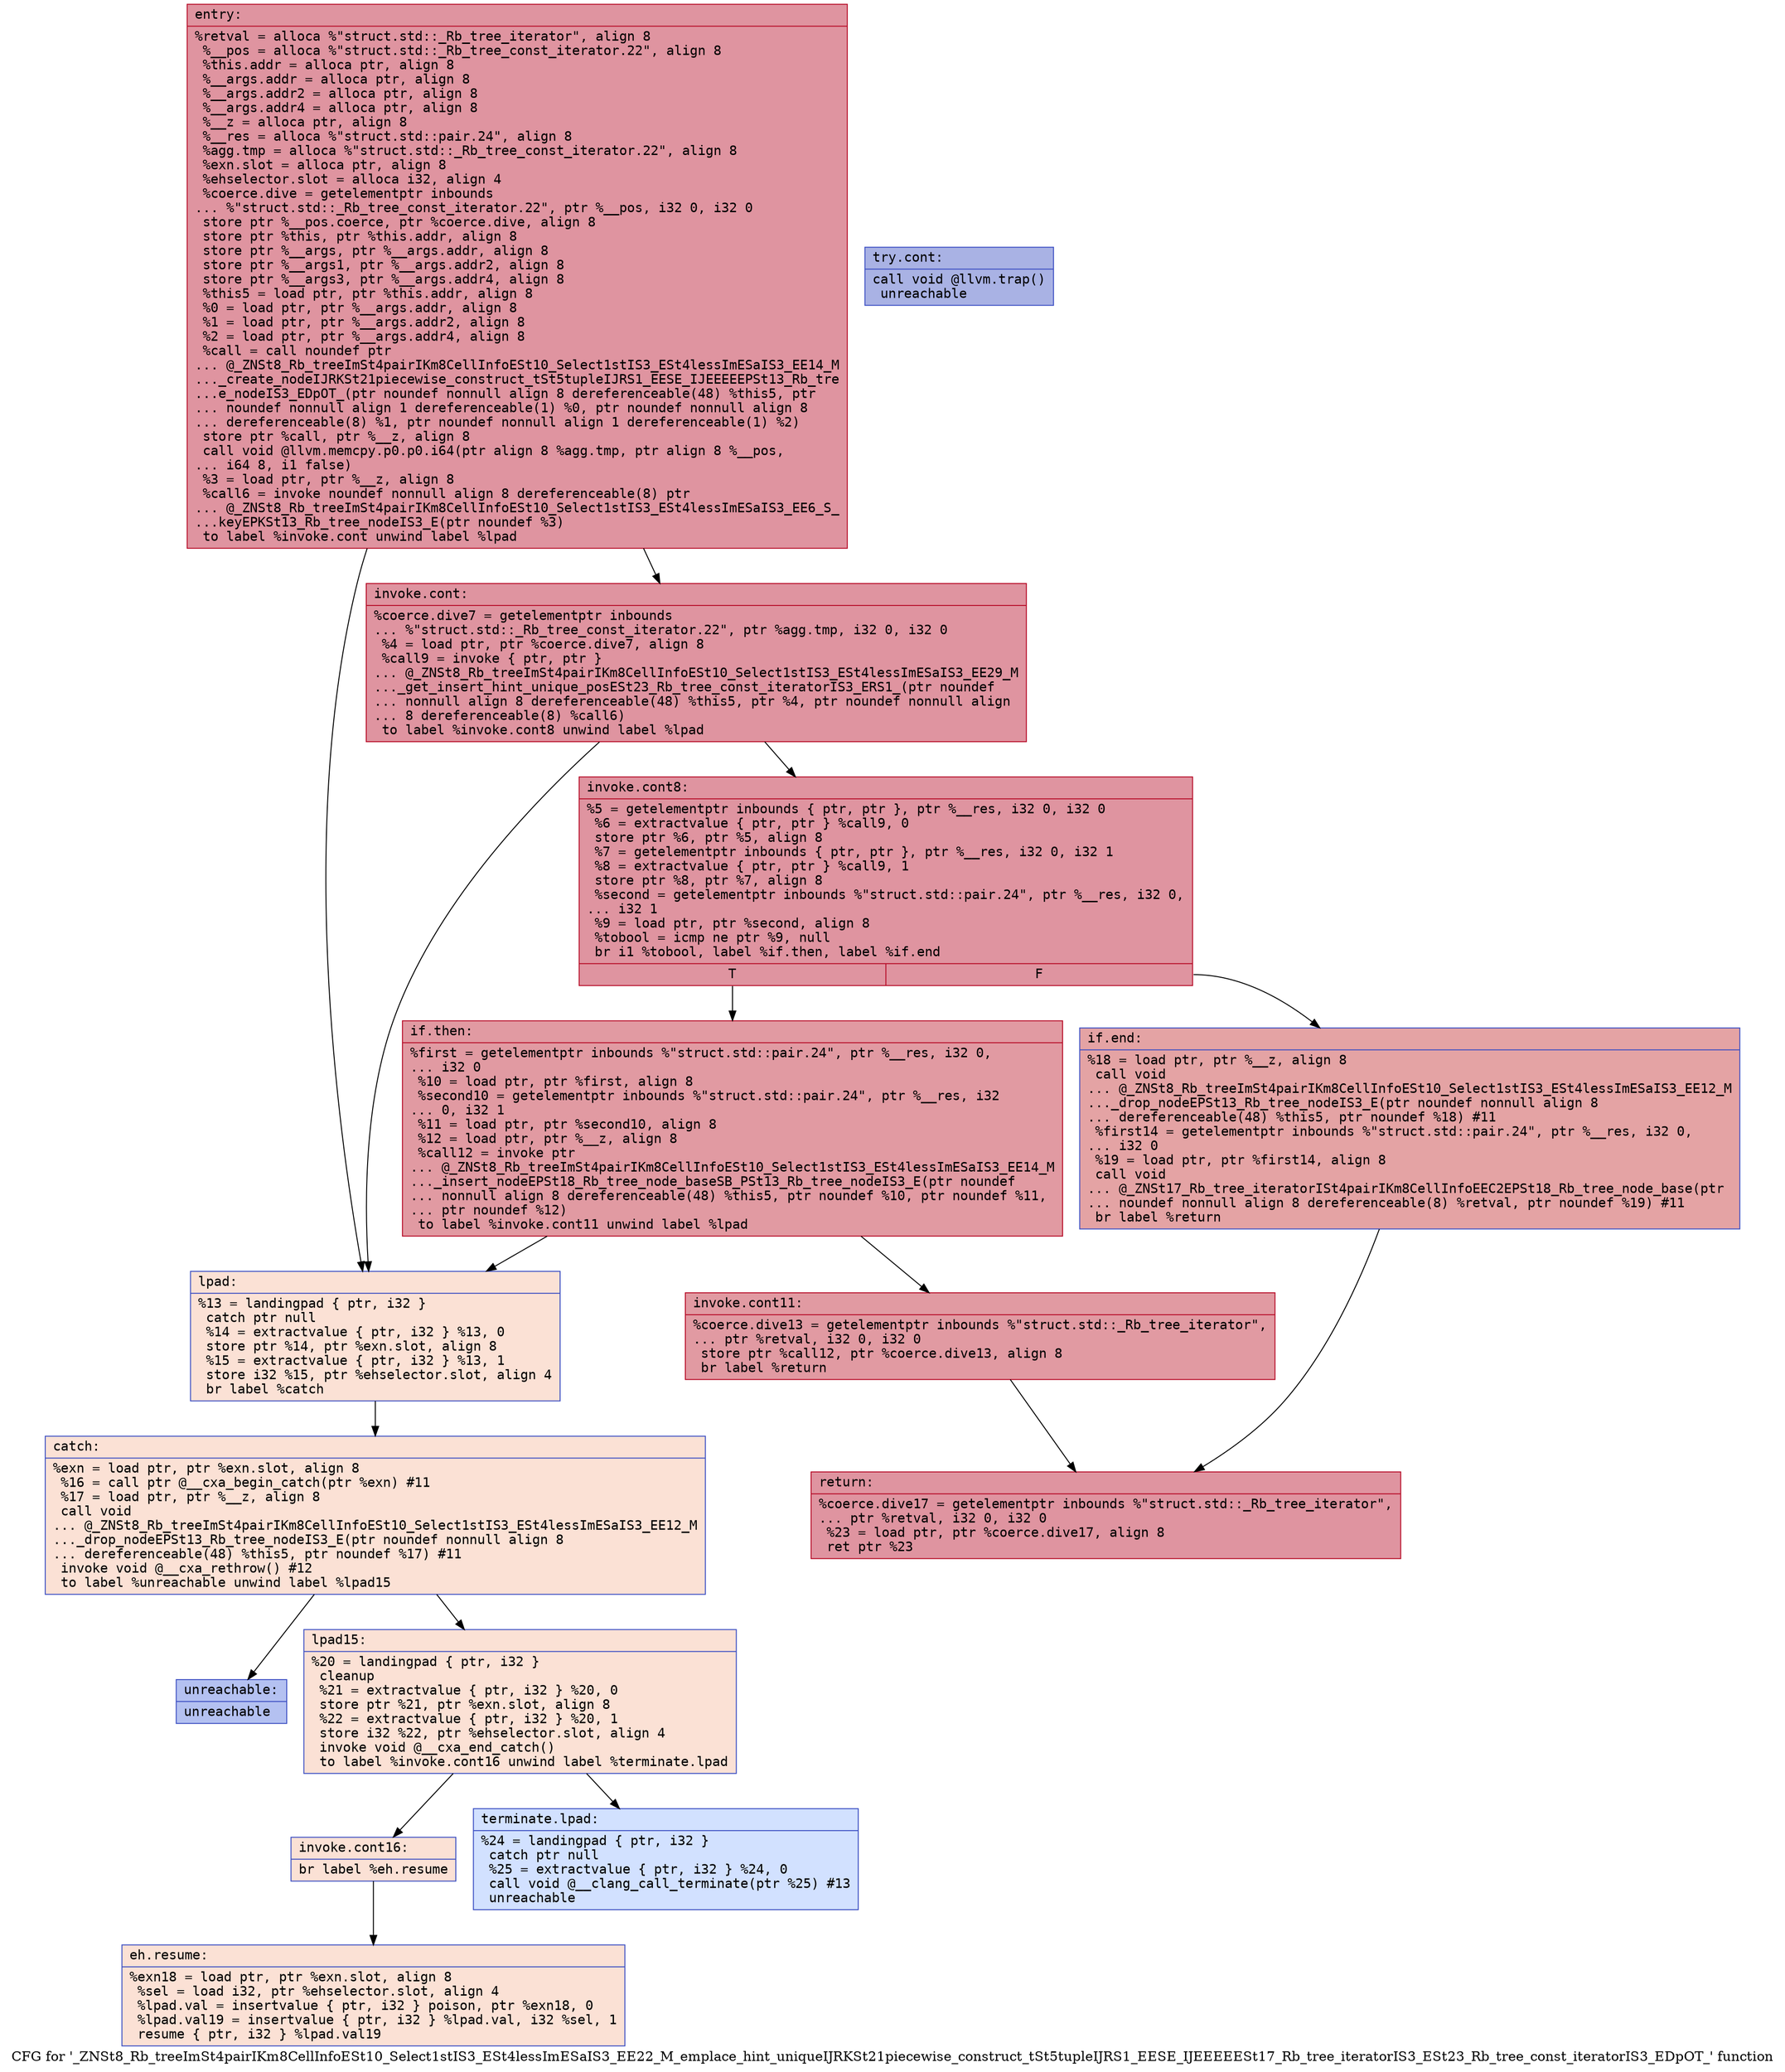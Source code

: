 digraph "CFG for '_ZNSt8_Rb_treeImSt4pairIKm8CellInfoESt10_Select1stIS3_ESt4lessImESaIS3_EE22_M_emplace_hint_uniqueIJRKSt21piecewise_construct_tSt5tupleIJRS1_EESE_IJEEEEESt17_Rb_tree_iteratorIS3_ESt23_Rb_tree_const_iteratorIS3_EDpOT_' function" {
	label="CFG for '_ZNSt8_Rb_treeImSt4pairIKm8CellInfoESt10_Select1stIS3_ESt4lessImESaIS3_EE22_M_emplace_hint_uniqueIJRKSt21piecewise_construct_tSt5tupleIJRS1_EESE_IJEEEEESt17_Rb_tree_iteratorIS3_ESt23_Rb_tree_const_iteratorIS3_EDpOT_' function";

	Node0x562da2031e80 [shape=record,color="#b70d28ff", style=filled, fillcolor="#b70d2870" fontname="Courier",label="{entry:\l|  %retval = alloca %\"struct.std::_Rb_tree_iterator\", align 8\l  %__pos = alloca %\"struct.std::_Rb_tree_const_iterator.22\", align 8\l  %this.addr = alloca ptr, align 8\l  %__args.addr = alloca ptr, align 8\l  %__args.addr2 = alloca ptr, align 8\l  %__args.addr4 = alloca ptr, align 8\l  %__z = alloca ptr, align 8\l  %__res = alloca %\"struct.std::pair.24\", align 8\l  %agg.tmp = alloca %\"struct.std::_Rb_tree_const_iterator.22\", align 8\l  %exn.slot = alloca ptr, align 8\l  %ehselector.slot = alloca i32, align 4\l  %coerce.dive = getelementptr inbounds\l... %\"struct.std::_Rb_tree_const_iterator.22\", ptr %__pos, i32 0, i32 0\l  store ptr %__pos.coerce, ptr %coerce.dive, align 8\l  store ptr %this, ptr %this.addr, align 8\l  store ptr %__args, ptr %__args.addr, align 8\l  store ptr %__args1, ptr %__args.addr2, align 8\l  store ptr %__args3, ptr %__args.addr4, align 8\l  %this5 = load ptr, ptr %this.addr, align 8\l  %0 = load ptr, ptr %__args.addr, align 8\l  %1 = load ptr, ptr %__args.addr2, align 8\l  %2 = load ptr, ptr %__args.addr4, align 8\l  %call = call noundef ptr\l... @_ZNSt8_Rb_treeImSt4pairIKm8CellInfoESt10_Select1stIS3_ESt4lessImESaIS3_EE14_M\l..._create_nodeIJRKSt21piecewise_construct_tSt5tupleIJRS1_EESE_IJEEEEEPSt13_Rb_tre\l...e_nodeIS3_EDpOT_(ptr noundef nonnull align 8 dereferenceable(48) %this5, ptr\l... noundef nonnull align 1 dereferenceable(1) %0, ptr noundef nonnull align 8\l... dereferenceable(8) %1, ptr noundef nonnull align 1 dereferenceable(1) %2)\l  store ptr %call, ptr %__z, align 8\l  call void @llvm.memcpy.p0.p0.i64(ptr align 8 %agg.tmp, ptr align 8 %__pos,\l... i64 8, i1 false)\l  %3 = load ptr, ptr %__z, align 8\l  %call6 = invoke noundef nonnull align 8 dereferenceable(8) ptr\l... @_ZNSt8_Rb_treeImSt4pairIKm8CellInfoESt10_Select1stIS3_ESt4lessImESaIS3_EE6_S_\l...keyEPKSt13_Rb_tree_nodeIS3_E(ptr noundef %3)\l          to label %invoke.cont unwind label %lpad\l}"];
	Node0x562da2031e80 -> Node0x562da20337c0[tooltip="entry -> invoke.cont\nProbability 100.00%" ];
	Node0x562da2031e80 -> Node0x562da2033810[tooltip="entry -> lpad\nProbability 0.00%" ];
	Node0x562da20337c0 [shape=record,color="#b70d28ff", style=filled, fillcolor="#b70d2870" fontname="Courier",label="{invoke.cont:\l|  %coerce.dive7 = getelementptr inbounds\l... %\"struct.std::_Rb_tree_const_iterator.22\", ptr %agg.tmp, i32 0, i32 0\l  %4 = load ptr, ptr %coerce.dive7, align 8\l  %call9 = invoke \{ ptr, ptr \}\l... @_ZNSt8_Rb_treeImSt4pairIKm8CellInfoESt10_Select1stIS3_ESt4lessImESaIS3_EE29_M\l..._get_insert_hint_unique_posESt23_Rb_tree_const_iteratorIS3_ERS1_(ptr noundef\l... nonnull align 8 dereferenceable(48) %this5, ptr %4, ptr noundef nonnull align\l... 8 dereferenceable(8) %call6)\l          to label %invoke.cont8 unwind label %lpad\l}"];
	Node0x562da20337c0 -> Node0x562da2033b10[tooltip="invoke.cont -> invoke.cont8\nProbability 100.00%" ];
	Node0x562da20337c0 -> Node0x562da2033810[tooltip="invoke.cont -> lpad\nProbability 0.00%" ];
	Node0x562da2033b10 [shape=record,color="#b70d28ff", style=filled, fillcolor="#b70d2870" fontname="Courier",label="{invoke.cont8:\l|  %5 = getelementptr inbounds \{ ptr, ptr \}, ptr %__res, i32 0, i32 0\l  %6 = extractvalue \{ ptr, ptr \} %call9, 0\l  store ptr %6, ptr %5, align 8\l  %7 = getelementptr inbounds \{ ptr, ptr \}, ptr %__res, i32 0, i32 1\l  %8 = extractvalue \{ ptr, ptr \} %call9, 1\l  store ptr %8, ptr %7, align 8\l  %second = getelementptr inbounds %\"struct.std::pair.24\", ptr %__res, i32 0,\l... i32 1\l  %9 = load ptr, ptr %second, align 8\l  %tobool = icmp ne ptr %9, null\l  br i1 %tobool, label %if.then, label %if.end\l|{<s0>T|<s1>F}}"];
	Node0x562da2033b10:s0 -> Node0x562da20345a0[tooltip="invoke.cont8 -> if.then\nProbability 62.50%" ];
	Node0x562da2033b10:s1 -> Node0x562da2034610[tooltip="invoke.cont8 -> if.end\nProbability 37.50%" ];
	Node0x562da20345a0 [shape=record,color="#b70d28ff", style=filled, fillcolor="#bb1b2c70" fontname="Courier",label="{if.then:\l|  %first = getelementptr inbounds %\"struct.std::pair.24\", ptr %__res, i32 0,\l... i32 0\l  %10 = load ptr, ptr %first, align 8\l  %second10 = getelementptr inbounds %\"struct.std::pair.24\", ptr %__res, i32\l... 0, i32 1\l  %11 = load ptr, ptr %second10, align 8\l  %12 = load ptr, ptr %__z, align 8\l  %call12 = invoke ptr\l... @_ZNSt8_Rb_treeImSt4pairIKm8CellInfoESt10_Select1stIS3_ESt4lessImESaIS3_EE14_M\l..._insert_nodeEPSt18_Rb_tree_node_baseSB_PSt13_Rb_tree_nodeIS3_E(ptr noundef\l... nonnull align 8 dereferenceable(48) %this5, ptr noundef %10, ptr noundef %11,\l... ptr noundef %12)\l          to label %invoke.cont11 unwind label %lpad\l}"];
	Node0x562da20345a0 -> Node0x562da2034b50[tooltip="if.then -> invoke.cont11\nProbability 100.00%" ];
	Node0x562da20345a0 -> Node0x562da2033810[tooltip="if.then -> lpad\nProbability 0.00%" ];
	Node0x562da2034b50 [shape=record,color="#b70d28ff", style=filled, fillcolor="#bb1b2c70" fontname="Courier",label="{invoke.cont11:\l|  %coerce.dive13 = getelementptr inbounds %\"struct.std::_Rb_tree_iterator\",\l... ptr %retval, i32 0, i32 0\l  store ptr %call12, ptr %coerce.dive13, align 8\l  br label %return\l}"];
	Node0x562da2034b50 -> Node0x562da2035010[tooltip="invoke.cont11 -> return\nProbability 100.00%" ];
	Node0x562da2033810 [shape=record,color="#3d50c3ff", style=filled, fillcolor="#f7bca170" fontname="Courier",label="{lpad:\l|  %13 = landingpad \{ ptr, i32 \}\l          catch ptr null\l  %14 = extractvalue \{ ptr, i32 \} %13, 0\l  store ptr %14, ptr %exn.slot, align 8\l  %15 = extractvalue \{ ptr, i32 \} %13, 1\l  store i32 %15, ptr %ehselector.slot, align 4\l  br label %catch\l}"];
	Node0x562da2033810 -> Node0x562da20353d0[tooltip="lpad -> catch\nProbability 100.00%" ];
	Node0x562da20353d0 [shape=record,color="#3d50c3ff", style=filled, fillcolor="#f7bca170" fontname="Courier",label="{catch:\l|  %exn = load ptr, ptr %exn.slot, align 8\l  %16 = call ptr @__cxa_begin_catch(ptr %exn) #11\l  %17 = load ptr, ptr %__z, align 8\l  call void\l... @_ZNSt8_Rb_treeImSt4pairIKm8CellInfoESt10_Select1stIS3_ESt4lessImESaIS3_EE12_M\l..._drop_nodeEPSt13_Rb_tree_nodeIS3_E(ptr noundef nonnull align 8\l... dereferenceable(48) %this5, ptr noundef %17) #11\l  invoke void @__cxa_rethrow() #12\l          to label %unreachable unwind label %lpad15\l}"];
	Node0x562da20353d0 -> Node0x562da2035a40[tooltip="catch -> unreachable\nProbability 0.00%" ];
	Node0x562da20353d0 -> Node0x562da2035af0[tooltip="catch -> lpad15\nProbability 100.00%" ];
	Node0x562da2034610 [shape=record,color="#3d50c3ff", style=filled, fillcolor="#c32e3170" fontname="Courier",label="{if.end:\l|  %18 = load ptr, ptr %__z, align 8\l  call void\l... @_ZNSt8_Rb_treeImSt4pairIKm8CellInfoESt10_Select1stIS3_ESt4lessImESaIS3_EE12_M\l..._drop_nodeEPSt13_Rb_tree_nodeIS3_E(ptr noundef nonnull align 8\l... dereferenceable(48) %this5, ptr noundef %18) #11\l  %first14 = getelementptr inbounds %\"struct.std::pair.24\", ptr %__res, i32 0,\l... i32 0\l  %19 = load ptr, ptr %first14, align 8\l  call void\l... @_ZNSt17_Rb_tree_iteratorISt4pairIKm8CellInfoEEC2EPSt18_Rb_tree_node_base(ptr\l... noundef nonnull align 8 dereferenceable(8) %retval, ptr noundef %19) #11\l  br label %return\l}"];
	Node0x562da2034610 -> Node0x562da2035010[tooltip="if.end -> return\nProbability 100.00%" ];
	Node0x562da2035af0 [shape=record,color="#3d50c3ff", style=filled, fillcolor="#f7bca170" fontname="Courier",label="{lpad15:\l|  %20 = landingpad \{ ptr, i32 \}\l          cleanup\l  %21 = extractvalue \{ ptr, i32 \} %20, 0\l  store ptr %21, ptr %exn.slot, align 8\l  %22 = extractvalue \{ ptr, i32 \} %20, 1\l  store i32 %22, ptr %ehselector.slot, align 4\l  invoke void @__cxa_end_catch()\l          to label %invoke.cont16 unwind label %terminate.lpad\l}"];
	Node0x562da2035af0 -> Node0x562da20365a0[tooltip="lpad15 -> invoke.cont16\nProbability 100.00%" ];
	Node0x562da2035af0 -> Node0x562da20365f0[tooltip="lpad15 -> terminate.lpad\nProbability 0.00%" ];
	Node0x562da20365a0 [shape=record,color="#3d50c3ff", style=filled, fillcolor="#f7bca170" fontname="Courier",label="{invoke.cont16:\l|  br label %eh.resume\l}"];
	Node0x562da20365a0 -> Node0x562da20368c0[tooltip="invoke.cont16 -> eh.resume\nProbability 100.00%" ];
	Node0x562da20369b0 [shape=record,color="#3d50c3ff", style=filled, fillcolor="#3d50c370" fontname="Courier",label="{try.cont:\l|  call void @llvm.trap()\l  unreachable\l}"];
	Node0x562da2035010 [shape=record,color="#b70d28ff", style=filled, fillcolor="#b70d2870" fontname="Courier",label="{return:\l|  %coerce.dive17 = getelementptr inbounds %\"struct.std::_Rb_tree_iterator\",\l... ptr %retval, i32 0, i32 0\l  %23 = load ptr, ptr %coerce.dive17, align 8\l  ret ptr %23\l}"];
	Node0x562da20368c0 [shape=record,color="#3d50c3ff", style=filled, fillcolor="#f7bca170" fontname="Courier",label="{eh.resume:\l|  %exn18 = load ptr, ptr %exn.slot, align 8\l  %sel = load i32, ptr %ehselector.slot, align 4\l  %lpad.val = insertvalue \{ ptr, i32 \} poison, ptr %exn18, 0\l  %lpad.val19 = insertvalue \{ ptr, i32 \} %lpad.val, i32 %sel, 1\l  resume \{ ptr, i32 \} %lpad.val19\l}"];
	Node0x562da20365f0 [shape=record,color="#3d50c3ff", style=filled, fillcolor="#9abbff70" fontname="Courier",label="{terminate.lpad:\l|  %24 = landingpad \{ ptr, i32 \}\l          catch ptr null\l  %25 = extractvalue \{ ptr, i32 \} %24, 0\l  call void @__clang_call_terminate(ptr %25) #13\l  unreachable\l}"];
	Node0x562da2035a40 [shape=record,color="#3d50c3ff", style=filled, fillcolor="#5572df70" fontname="Courier",label="{unreachable:\l|  unreachable\l}"];
}
